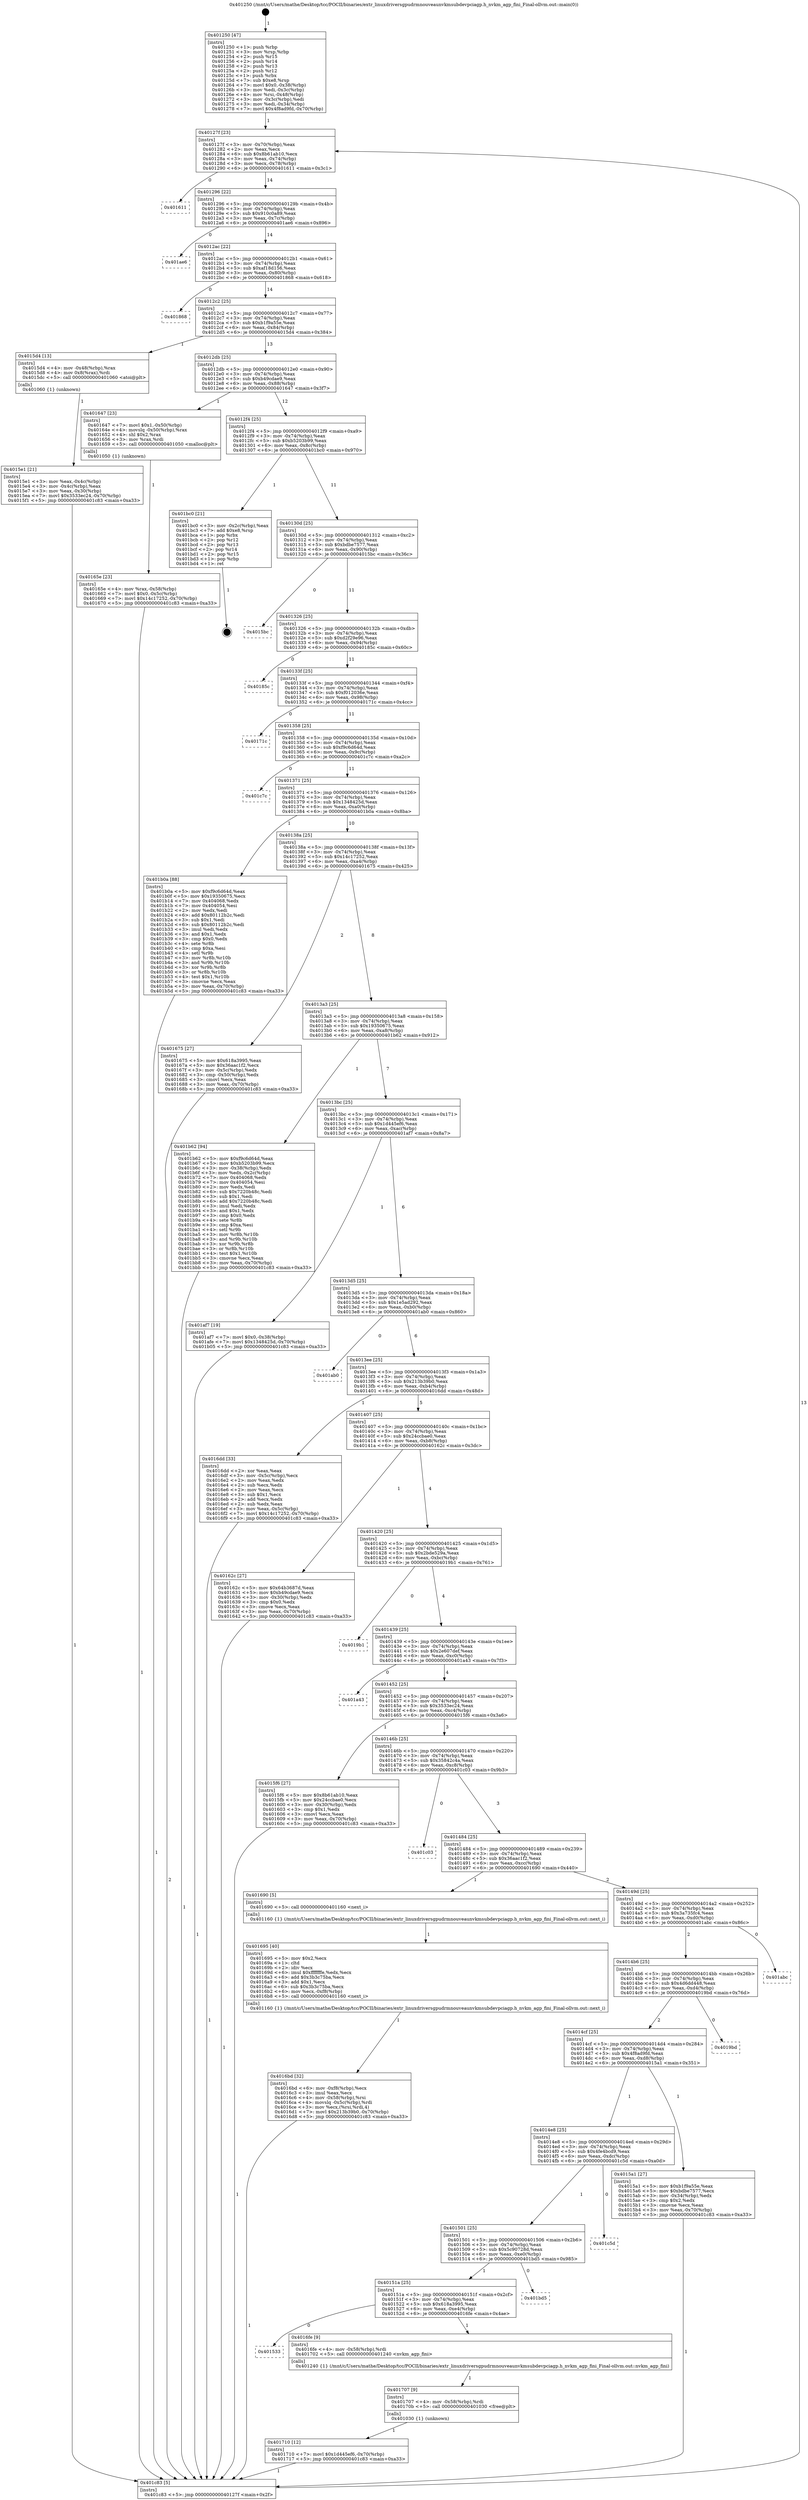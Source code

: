 digraph "0x401250" {
  label = "0x401250 (/mnt/c/Users/mathe/Desktop/tcc/POCII/binaries/extr_linuxdriversgpudrmnouveaunvkmsubdevpciagp.h_nvkm_agp_fini_Final-ollvm.out::main(0))"
  labelloc = "t"
  node[shape=record]

  Entry [label="",width=0.3,height=0.3,shape=circle,fillcolor=black,style=filled]
  "0x40127f" [label="{
     0x40127f [23]\l
     | [instrs]\l
     &nbsp;&nbsp;0x40127f \<+3\>: mov -0x70(%rbp),%eax\l
     &nbsp;&nbsp;0x401282 \<+2\>: mov %eax,%ecx\l
     &nbsp;&nbsp;0x401284 \<+6\>: sub $0x8b61ab10,%ecx\l
     &nbsp;&nbsp;0x40128a \<+3\>: mov %eax,-0x74(%rbp)\l
     &nbsp;&nbsp;0x40128d \<+3\>: mov %ecx,-0x78(%rbp)\l
     &nbsp;&nbsp;0x401290 \<+6\>: je 0000000000401611 \<main+0x3c1\>\l
  }"]
  "0x401611" [label="{
     0x401611\l
  }", style=dashed]
  "0x401296" [label="{
     0x401296 [22]\l
     | [instrs]\l
     &nbsp;&nbsp;0x401296 \<+5\>: jmp 000000000040129b \<main+0x4b\>\l
     &nbsp;&nbsp;0x40129b \<+3\>: mov -0x74(%rbp),%eax\l
     &nbsp;&nbsp;0x40129e \<+5\>: sub $0x910c0a89,%eax\l
     &nbsp;&nbsp;0x4012a3 \<+3\>: mov %eax,-0x7c(%rbp)\l
     &nbsp;&nbsp;0x4012a6 \<+6\>: je 0000000000401ae6 \<main+0x896\>\l
  }"]
  Exit [label="",width=0.3,height=0.3,shape=circle,fillcolor=black,style=filled,peripheries=2]
  "0x401ae6" [label="{
     0x401ae6\l
  }", style=dashed]
  "0x4012ac" [label="{
     0x4012ac [22]\l
     | [instrs]\l
     &nbsp;&nbsp;0x4012ac \<+5\>: jmp 00000000004012b1 \<main+0x61\>\l
     &nbsp;&nbsp;0x4012b1 \<+3\>: mov -0x74(%rbp),%eax\l
     &nbsp;&nbsp;0x4012b4 \<+5\>: sub $0xaf18d156,%eax\l
     &nbsp;&nbsp;0x4012b9 \<+3\>: mov %eax,-0x80(%rbp)\l
     &nbsp;&nbsp;0x4012bc \<+6\>: je 0000000000401868 \<main+0x618\>\l
  }"]
  "0x401710" [label="{
     0x401710 [12]\l
     | [instrs]\l
     &nbsp;&nbsp;0x401710 \<+7\>: movl $0x1d445ef6,-0x70(%rbp)\l
     &nbsp;&nbsp;0x401717 \<+5\>: jmp 0000000000401c83 \<main+0xa33\>\l
  }"]
  "0x401868" [label="{
     0x401868\l
  }", style=dashed]
  "0x4012c2" [label="{
     0x4012c2 [25]\l
     | [instrs]\l
     &nbsp;&nbsp;0x4012c2 \<+5\>: jmp 00000000004012c7 \<main+0x77\>\l
     &nbsp;&nbsp;0x4012c7 \<+3\>: mov -0x74(%rbp),%eax\l
     &nbsp;&nbsp;0x4012ca \<+5\>: sub $0xb1f9a55e,%eax\l
     &nbsp;&nbsp;0x4012cf \<+6\>: mov %eax,-0x84(%rbp)\l
     &nbsp;&nbsp;0x4012d5 \<+6\>: je 00000000004015d4 \<main+0x384\>\l
  }"]
  "0x401707" [label="{
     0x401707 [9]\l
     | [instrs]\l
     &nbsp;&nbsp;0x401707 \<+4\>: mov -0x58(%rbp),%rdi\l
     &nbsp;&nbsp;0x40170b \<+5\>: call 0000000000401030 \<free@plt\>\l
     | [calls]\l
     &nbsp;&nbsp;0x401030 \{1\} (unknown)\l
  }"]
  "0x4015d4" [label="{
     0x4015d4 [13]\l
     | [instrs]\l
     &nbsp;&nbsp;0x4015d4 \<+4\>: mov -0x48(%rbp),%rax\l
     &nbsp;&nbsp;0x4015d8 \<+4\>: mov 0x8(%rax),%rdi\l
     &nbsp;&nbsp;0x4015dc \<+5\>: call 0000000000401060 \<atoi@plt\>\l
     | [calls]\l
     &nbsp;&nbsp;0x401060 \{1\} (unknown)\l
  }"]
  "0x4012db" [label="{
     0x4012db [25]\l
     | [instrs]\l
     &nbsp;&nbsp;0x4012db \<+5\>: jmp 00000000004012e0 \<main+0x90\>\l
     &nbsp;&nbsp;0x4012e0 \<+3\>: mov -0x74(%rbp),%eax\l
     &nbsp;&nbsp;0x4012e3 \<+5\>: sub $0xb49cdae9,%eax\l
     &nbsp;&nbsp;0x4012e8 \<+6\>: mov %eax,-0x88(%rbp)\l
     &nbsp;&nbsp;0x4012ee \<+6\>: je 0000000000401647 \<main+0x3f7\>\l
  }"]
  "0x401533" [label="{
     0x401533\l
  }", style=dashed]
  "0x401647" [label="{
     0x401647 [23]\l
     | [instrs]\l
     &nbsp;&nbsp;0x401647 \<+7\>: movl $0x1,-0x50(%rbp)\l
     &nbsp;&nbsp;0x40164e \<+4\>: movslq -0x50(%rbp),%rax\l
     &nbsp;&nbsp;0x401652 \<+4\>: shl $0x2,%rax\l
     &nbsp;&nbsp;0x401656 \<+3\>: mov %rax,%rdi\l
     &nbsp;&nbsp;0x401659 \<+5\>: call 0000000000401050 \<malloc@plt\>\l
     | [calls]\l
     &nbsp;&nbsp;0x401050 \{1\} (unknown)\l
  }"]
  "0x4012f4" [label="{
     0x4012f4 [25]\l
     | [instrs]\l
     &nbsp;&nbsp;0x4012f4 \<+5\>: jmp 00000000004012f9 \<main+0xa9\>\l
     &nbsp;&nbsp;0x4012f9 \<+3\>: mov -0x74(%rbp),%eax\l
     &nbsp;&nbsp;0x4012fc \<+5\>: sub $0xb5203b99,%eax\l
     &nbsp;&nbsp;0x401301 \<+6\>: mov %eax,-0x8c(%rbp)\l
     &nbsp;&nbsp;0x401307 \<+6\>: je 0000000000401bc0 \<main+0x970\>\l
  }"]
  "0x4016fe" [label="{
     0x4016fe [9]\l
     | [instrs]\l
     &nbsp;&nbsp;0x4016fe \<+4\>: mov -0x58(%rbp),%rdi\l
     &nbsp;&nbsp;0x401702 \<+5\>: call 0000000000401240 \<nvkm_agp_fini\>\l
     | [calls]\l
     &nbsp;&nbsp;0x401240 \{1\} (/mnt/c/Users/mathe/Desktop/tcc/POCII/binaries/extr_linuxdriversgpudrmnouveaunvkmsubdevpciagp.h_nvkm_agp_fini_Final-ollvm.out::nvkm_agp_fini)\l
  }"]
  "0x401bc0" [label="{
     0x401bc0 [21]\l
     | [instrs]\l
     &nbsp;&nbsp;0x401bc0 \<+3\>: mov -0x2c(%rbp),%eax\l
     &nbsp;&nbsp;0x401bc3 \<+7\>: add $0xe8,%rsp\l
     &nbsp;&nbsp;0x401bca \<+1\>: pop %rbx\l
     &nbsp;&nbsp;0x401bcb \<+2\>: pop %r12\l
     &nbsp;&nbsp;0x401bcd \<+2\>: pop %r13\l
     &nbsp;&nbsp;0x401bcf \<+2\>: pop %r14\l
     &nbsp;&nbsp;0x401bd1 \<+2\>: pop %r15\l
     &nbsp;&nbsp;0x401bd3 \<+1\>: pop %rbp\l
     &nbsp;&nbsp;0x401bd4 \<+1\>: ret\l
  }"]
  "0x40130d" [label="{
     0x40130d [25]\l
     | [instrs]\l
     &nbsp;&nbsp;0x40130d \<+5\>: jmp 0000000000401312 \<main+0xc2\>\l
     &nbsp;&nbsp;0x401312 \<+3\>: mov -0x74(%rbp),%eax\l
     &nbsp;&nbsp;0x401315 \<+5\>: sub $0xbdbe7577,%eax\l
     &nbsp;&nbsp;0x40131a \<+6\>: mov %eax,-0x90(%rbp)\l
     &nbsp;&nbsp;0x401320 \<+6\>: je 00000000004015bc \<main+0x36c\>\l
  }"]
  "0x40151a" [label="{
     0x40151a [25]\l
     | [instrs]\l
     &nbsp;&nbsp;0x40151a \<+5\>: jmp 000000000040151f \<main+0x2cf\>\l
     &nbsp;&nbsp;0x40151f \<+3\>: mov -0x74(%rbp),%eax\l
     &nbsp;&nbsp;0x401522 \<+5\>: sub $0x618a3995,%eax\l
     &nbsp;&nbsp;0x401527 \<+6\>: mov %eax,-0xe4(%rbp)\l
     &nbsp;&nbsp;0x40152d \<+6\>: je 00000000004016fe \<main+0x4ae\>\l
  }"]
  "0x4015bc" [label="{
     0x4015bc\l
  }", style=dashed]
  "0x401326" [label="{
     0x401326 [25]\l
     | [instrs]\l
     &nbsp;&nbsp;0x401326 \<+5\>: jmp 000000000040132b \<main+0xdb\>\l
     &nbsp;&nbsp;0x40132b \<+3\>: mov -0x74(%rbp),%eax\l
     &nbsp;&nbsp;0x40132e \<+5\>: sub $0xd2f29e96,%eax\l
     &nbsp;&nbsp;0x401333 \<+6\>: mov %eax,-0x94(%rbp)\l
     &nbsp;&nbsp;0x401339 \<+6\>: je 000000000040185c \<main+0x60c\>\l
  }"]
  "0x401bd5" [label="{
     0x401bd5\l
  }", style=dashed]
  "0x40185c" [label="{
     0x40185c\l
  }", style=dashed]
  "0x40133f" [label="{
     0x40133f [25]\l
     | [instrs]\l
     &nbsp;&nbsp;0x40133f \<+5\>: jmp 0000000000401344 \<main+0xf4\>\l
     &nbsp;&nbsp;0x401344 \<+3\>: mov -0x74(%rbp),%eax\l
     &nbsp;&nbsp;0x401347 \<+5\>: sub $0xf012036e,%eax\l
     &nbsp;&nbsp;0x40134c \<+6\>: mov %eax,-0x98(%rbp)\l
     &nbsp;&nbsp;0x401352 \<+6\>: je 000000000040171c \<main+0x4cc\>\l
  }"]
  "0x401501" [label="{
     0x401501 [25]\l
     | [instrs]\l
     &nbsp;&nbsp;0x401501 \<+5\>: jmp 0000000000401506 \<main+0x2b6\>\l
     &nbsp;&nbsp;0x401506 \<+3\>: mov -0x74(%rbp),%eax\l
     &nbsp;&nbsp;0x401509 \<+5\>: sub $0x5c90728d,%eax\l
     &nbsp;&nbsp;0x40150e \<+6\>: mov %eax,-0xe0(%rbp)\l
     &nbsp;&nbsp;0x401514 \<+6\>: je 0000000000401bd5 \<main+0x985\>\l
  }"]
  "0x40171c" [label="{
     0x40171c\l
  }", style=dashed]
  "0x401358" [label="{
     0x401358 [25]\l
     | [instrs]\l
     &nbsp;&nbsp;0x401358 \<+5\>: jmp 000000000040135d \<main+0x10d\>\l
     &nbsp;&nbsp;0x40135d \<+3\>: mov -0x74(%rbp),%eax\l
     &nbsp;&nbsp;0x401360 \<+5\>: sub $0xf9c6d64d,%eax\l
     &nbsp;&nbsp;0x401365 \<+6\>: mov %eax,-0x9c(%rbp)\l
     &nbsp;&nbsp;0x40136b \<+6\>: je 0000000000401c7c \<main+0xa2c\>\l
  }"]
  "0x401c5d" [label="{
     0x401c5d\l
  }", style=dashed]
  "0x401c7c" [label="{
     0x401c7c\l
  }", style=dashed]
  "0x401371" [label="{
     0x401371 [25]\l
     | [instrs]\l
     &nbsp;&nbsp;0x401371 \<+5\>: jmp 0000000000401376 \<main+0x126\>\l
     &nbsp;&nbsp;0x401376 \<+3\>: mov -0x74(%rbp),%eax\l
     &nbsp;&nbsp;0x401379 \<+5\>: sub $0x1348425d,%eax\l
     &nbsp;&nbsp;0x40137e \<+6\>: mov %eax,-0xa0(%rbp)\l
     &nbsp;&nbsp;0x401384 \<+6\>: je 0000000000401b0a \<main+0x8ba\>\l
  }"]
  "0x4016bd" [label="{
     0x4016bd [32]\l
     | [instrs]\l
     &nbsp;&nbsp;0x4016bd \<+6\>: mov -0xf8(%rbp),%ecx\l
     &nbsp;&nbsp;0x4016c3 \<+3\>: imul %eax,%ecx\l
     &nbsp;&nbsp;0x4016c6 \<+4\>: mov -0x58(%rbp),%rsi\l
     &nbsp;&nbsp;0x4016ca \<+4\>: movslq -0x5c(%rbp),%rdi\l
     &nbsp;&nbsp;0x4016ce \<+3\>: mov %ecx,(%rsi,%rdi,4)\l
     &nbsp;&nbsp;0x4016d1 \<+7\>: movl $0x213b39b0,-0x70(%rbp)\l
     &nbsp;&nbsp;0x4016d8 \<+5\>: jmp 0000000000401c83 \<main+0xa33\>\l
  }"]
  "0x401b0a" [label="{
     0x401b0a [88]\l
     | [instrs]\l
     &nbsp;&nbsp;0x401b0a \<+5\>: mov $0xf9c6d64d,%eax\l
     &nbsp;&nbsp;0x401b0f \<+5\>: mov $0x19350675,%ecx\l
     &nbsp;&nbsp;0x401b14 \<+7\>: mov 0x404068,%edx\l
     &nbsp;&nbsp;0x401b1b \<+7\>: mov 0x404054,%esi\l
     &nbsp;&nbsp;0x401b22 \<+2\>: mov %edx,%edi\l
     &nbsp;&nbsp;0x401b24 \<+6\>: add $0x80112b2c,%edi\l
     &nbsp;&nbsp;0x401b2a \<+3\>: sub $0x1,%edi\l
     &nbsp;&nbsp;0x401b2d \<+6\>: sub $0x80112b2c,%edi\l
     &nbsp;&nbsp;0x401b33 \<+3\>: imul %edi,%edx\l
     &nbsp;&nbsp;0x401b36 \<+3\>: and $0x1,%edx\l
     &nbsp;&nbsp;0x401b39 \<+3\>: cmp $0x0,%edx\l
     &nbsp;&nbsp;0x401b3c \<+4\>: sete %r8b\l
     &nbsp;&nbsp;0x401b40 \<+3\>: cmp $0xa,%esi\l
     &nbsp;&nbsp;0x401b43 \<+4\>: setl %r9b\l
     &nbsp;&nbsp;0x401b47 \<+3\>: mov %r8b,%r10b\l
     &nbsp;&nbsp;0x401b4a \<+3\>: and %r9b,%r10b\l
     &nbsp;&nbsp;0x401b4d \<+3\>: xor %r9b,%r8b\l
     &nbsp;&nbsp;0x401b50 \<+3\>: or %r8b,%r10b\l
     &nbsp;&nbsp;0x401b53 \<+4\>: test $0x1,%r10b\l
     &nbsp;&nbsp;0x401b57 \<+3\>: cmovne %ecx,%eax\l
     &nbsp;&nbsp;0x401b5a \<+3\>: mov %eax,-0x70(%rbp)\l
     &nbsp;&nbsp;0x401b5d \<+5\>: jmp 0000000000401c83 \<main+0xa33\>\l
  }"]
  "0x40138a" [label="{
     0x40138a [25]\l
     | [instrs]\l
     &nbsp;&nbsp;0x40138a \<+5\>: jmp 000000000040138f \<main+0x13f\>\l
     &nbsp;&nbsp;0x40138f \<+3\>: mov -0x74(%rbp),%eax\l
     &nbsp;&nbsp;0x401392 \<+5\>: sub $0x14c17252,%eax\l
     &nbsp;&nbsp;0x401397 \<+6\>: mov %eax,-0xa4(%rbp)\l
     &nbsp;&nbsp;0x40139d \<+6\>: je 0000000000401675 \<main+0x425\>\l
  }"]
  "0x401695" [label="{
     0x401695 [40]\l
     | [instrs]\l
     &nbsp;&nbsp;0x401695 \<+5\>: mov $0x2,%ecx\l
     &nbsp;&nbsp;0x40169a \<+1\>: cltd\l
     &nbsp;&nbsp;0x40169b \<+2\>: idiv %ecx\l
     &nbsp;&nbsp;0x40169d \<+6\>: imul $0xfffffffe,%edx,%ecx\l
     &nbsp;&nbsp;0x4016a3 \<+6\>: add $0x3b3c75ba,%ecx\l
     &nbsp;&nbsp;0x4016a9 \<+3\>: add $0x1,%ecx\l
     &nbsp;&nbsp;0x4016ac \<+6\>: sub $0x3b3c75ba,%ecx\l
     &nbsp;&nbsp;0x4016b2 \<+6\>: mov %ecx,-0xf8(%rbp)\l
     &nbsp;&nbsp;0x4016b8 \<+5\>: call 0000000000401160 \<next_i\>\l
     | [calls]\l
     &nbsp;&nbsp;0x401160 \{1\} (/mnt/c/Users/mathe/Desktop/tcc/POCII/binaries/extr_linuxdriversgpudrmnouveaunvkmsubdevpciagp.h_nvkm_agp_fini_Final-ollvm.out::next_i)\l
  }"]
  "0x401675" [label="{
     0x401675 [27]\l
     | [instrs]\l
     &nbsp;&nbsp;0x401675 \<+5\>: mov $0x618a3995,%eax\l
     &nbsp;&nbsp;0x40167a \<+5\>: mov $0x36aac1f2,%ecx\l
     &nbsp;&nbsp;0x40167f \<+3\>: mov -0x5c(%rbp),%edx\l
     &nbsp;&nbsp;0x401682 \<+3\>: cmp -0x50(%rbp),%edx\l
     &nbsp;&nbsp;0x401685 \<+3\>: cmovl %ecx,%eax\l
     &nbsp;&nbsp;0x401688 \<+3\>: mov %eax,-0x70(%rbp)\l
     &nbsp;&nbsp;0x40168b \<+5\>: jmp 0000000000401c83 \<main+0xa33\>\l
  }"]
  "0x4013a3" [label="{
     0x4013a3 [25]\l
     | [instrs]\l
     &nbsp;&nbsp;0x4013a3 \<+5\>: jmp 00000000004013a8 \<main+0x158\>\l
     &nbsp;&nbsp;0x4013a8 \<+3\>: mov -0x74(%rbp),%eax\l
     &nbsp;&nbsp;0x4013ab \<+5\>: sub $0x19350675,%eax\l
     &nbsp;&nbsp;0x4013b0 \<+6\>: mov %eax,-0xa8(%rbp)\l
     &nbsp;&nbsp;0x4013b6 \<+6\>: je 0000000000401b62 \<main+0x912\>\l
  }"]
  "0x40165e" [label="{
     0x40165e [23]\l
     | [instrs]\l
     &nbsp;&nbsp;0x40165e \<+4\>: mov %rax,-0x58(%rbp)\l
     &nbsp;&nbsp;0x401662 \<+7\>: movl $0x0,-0x5c(%rbp)\l
     &nbsp;&nbsp;0x401669 \<+7\>: movl $0x14c17252,-0x70(%rbp)\l
     &nbsp;&nbsp;0x401670 \<+5\>: jmp 0000000000401c83 \<main+0xa33\>\l
  }"]
  "0x401b62" [label="{
     0x401b62 [94]\l
     | [instrs]\l
     &nbsp;&nbsp;0x401b62 \<+5\>: mov $0xf9c6d64d,%eax\l
     &nbsp;&nbsp;0x401b67 \<+5\>: mov $0xb5203b99,%ecx\l
     &nbsp;&nbsp;0x401b6c \<+3\>: mov -0x38(%rbp),%edx\l
     &nbsp;&nbsp;0x401b6f \<+3\>: mov %edx,-0x2c(%rbp)\l
     &nbsp;&nbsp;0x401b72 \<+7\>: mov 0x404068,%edx\l
     &nbsp;&nbsp;0x401b79 \<+7\>: mov 0x404054,%esi\l
     &nbsp;&nbsp;0x401b80 \<+2\>: mov %edx,%edi\l
     &nbsp;&nbsp;0x401b82 \<+6\>: sub $0x7220b48c,%edi\l
     &nbsp;&nbsp;0x401b88 \<+3\>: sub $0x1,%edi\l
     &nbsp;&nbsp;0x401b8b \<+6\>: add $0x7220b48c,%edi\l
     &nbsp;&nbsp;0x401b91 \<+3\>: imul %edi,%edx\l
     &nbsp;&nbsp;0x401b94 \<+3\>: and $0x1,%edx\l
     &nbsp;&nbsp;0x401b97 \<+3\>: cmp $0x0,%edx\l
     &nbsp;&nbsp;0x401b9a \<+4\>: sete %r8b\l
     &nbsp;&nbsp;0x401b9e \<+3\>: cmp $0xa,%esi\l
     &nbsp;&nbsp;0x401ba1 \<+4\>: setl %r9b\l
     &nbsp;&nbsp;0x401ba5 \<+3\>: mov %r8b,%r10b\l
     &nbsp;&nbsp;0x401ba8 \<+3\>: and %r9b,%r10b\l
     &nbsp;&nbsp;0x401bab \<+3\>: xor %r9b,%r8b\l
     &nbsp;&nbsp;0x401bae \<+3\>: or %r8b,%r10b\l
     &nbsp;&nbsp;0x401bb1 \<+4\>: test $0x1,%r10b\l
     &nbsp;&nbsp;0x401bb5 \<+3\>: cmovne %ecx,%eax\l
     &nbsp;&nbsp;0x401bb8 \<+3\>: mov %eax,-0x70(%rbp)\l
     &nbsp;&nbsp;0x401bbb \<+5\>: jmp 0000000000401c83 \<main+0xa33\>\l
  }"]
  "0x4013bc" [label="{
     0x4013bc [25]\l
     | [instrs]\l
     &nbsp;&nbsp;0x4013bc \<+5\>: jmp 00000000004013c1 \<main+0x171\>\l
     &nbsp;&nbsp;0x4013c1 \<+3\>: mov -0x74(%rbp),%eax\l
     &nbsp;&nbsp;0x4013c4 \<+5\>: sub $0x1d445ef6,%eax\l
     &nbsp;&nbsp;0x4013c9 \<+6\>: mov %eax,-0xac(%rbp)\l
     &nbsp;&nbsp;0x4013cf \<+6\>: je 0000000000401af7 \<main+0x8a7\>\l
  }"]
  "0x4015e1" [label="{
     0x4015e1 [21]\l
     | [instrs]\l
     &nbsp;&nbsp;0x4015e1 \<+3\>: mov %eax,-0x4c(%rbp)\l
     &nbsp;&nbsp;0x4015e4 \<+3\>: mov -0x4c(%rbp),%eax\l
     &nbsp;&nbsp;0x4015e7 \<+3\>: mov %eax,-0x30(%rbp)\l
     &nbsp;&nbsp;0x4015ea \<+7\>: movl $0x3533ec24,-0x70(%rbp)\l
     &nbsp;&nbsp;0x4015f1 \<+5\>: jmp 0000000000401c83 \<main+0xa33\>\l
  }"]
  "0x401af7" [label="{
     0x401af7 [19]\l
     | [instrs]\l
     &nbsp;&nbsp;0x401af7 \<+7\>: movl $0x0,-0x38(%rbp)\l
     &nbsp;&nbsp;0x401afe \<+7\>: movl $0x1348425d,-0x70(%rbp)\l
     &nbsp;&nbsp;0x401b05 \<+5\>: jmp 0000000000401c83 \<main+0xa33\>\l
  }"]
  "0x4013d5" [label="{
     0x4013d5 [25]\l
     | [instrs]\l
     &nbsp;&nbsp;0x4013d5 \<+5\>: jmp 00000000004013da \<main+0x18a\>\l
     &nbsp;&nbsp;0x4013da \<+3\>: mov -0x74(%rbp),%eax\l
     &nbsp;&nbsp;0x4013dd \<+5\>: sub $0x1e5ad292,%eax\l
     &nbsp;&nbsp;0x4013e2 \<+6\>: mov %eax,-0xb0(%rbp)\l
     &nbsp;&nbsp;0x4013e8 \<+6\>: je 0000000000401ab0 \<main+0x860\>\l
  }"]
  "0x401250" [label="{
     0x401250 [47]\l
     | [instrs]\l
     &nbsp;&nbsp;0x401250 \<+1\>: push %rbp\l
     &nbsp;&nbsp;0x401251 \<+3\>: mov %rsp,%rbp\l
     &nbsp;&nbsp;0x401254 \<+2\>: push %r15\l
     &nbsp;&nbsp;0x401256 \<+2\>: push %r14\l
     &nbsp;&nbsp;0x401258 \<+2\>: push %r13\l
     &nbsp;&nbsp;0x40125a \<+2\>: push %r12\l
     &nbsp;&nbsp;0x40125c \<+1\>: push %rbx\l
     &nbsp;&nbsp;0x40125d \<+7\>: sub $0xe8,%rsp\l
     &nbsp;&nbsp;0x401264 \<+7\>: movl $0x0,-0x38(%rbp)\l
     &nbsp;&nbsp;0x40126b \<+3\>: mov %edi,-0x3c(%rbp)\l
     &nbsp;&nbsp;0x40126e \<+4\>: mov %rsi,-0x48(%rbp)\l
     &nbsp;&nbsp;0x401272 \<+3\>: mov -0x3c(%rbp),%edi\l
     &nbsp;&nbsp;0x401275 \<+3\>: mov %edi,-0x34(%rbp)\l
     &nbsp;&nbsp;0x401278 \<+7\>: movl $0x4f8ad9fd,-0x70(%rbp)\l
  }"]
  "0x401ab0" [label="{
     0x401ab0\l
  }", style=dashed]
  "0x4013ee" [label="{
     0x4013ee [25]\l
     | [instrs]\l
     &nbsp;&nbsp;0x4013ee \<+5\>: jmp 00000000004013f3 \<main+0x1a3\>\l
     &nbsp;&nbsp;0x4013f3 \<+3\>: mov -0x74(%rbp),%eax\l
     &nbsp;&nbsp;0x4013f6 \<+5\>: sub $0x213b39b0,%eax\l
     &nbsp;&nbsp;0x4013fb \<+6\>: mov %eax,-0xb4(%rbp)\l
     &nbsp;&nbsp;0x401401 \<+6\>: je 00000000004016dd \<main+0x48d\>\l
  }"]
  "0x401c83" [label="{
     0x401c83 [5]\l
     | [instrs]\l
     &nbsp;&nbsp;0x401c83 \<+5\>: jmp 000000000040127f \<main+0x2f\>\l
  }"]
  "0x4016dd" [label="{
     0x4016dd [33]\l
     | [instrs]\l
     &nbsp;&nbsp;0x4016dd \<+2\>: xor %eax,%eax\l
     &nbsp;&nbsp;0x4016df \<+3\>: mov -0x5c(%rbp),%ecx\l
     &nbsp;&nbsp;0x4016e2 \<+2\>: mov %eax,%edx\l
     &nbsp;&nbsp;0x4016e4 \<+2\>: sub %ecx,%edx\l
     &nbsp;&nbsp;0x4016e6 \<+2\>: mov %eax,%ecx\l
     &nbsp;&nbsp;0x4016e8 \<+3\>: sub $0x1,%ecx\l
     &nbsp;&nbsp;0x4016eb \<+2\>: add %ecx,%edx\l
     &nbsp;&nbsp;0x4016ed \<+2\>: sub %edx,%eax\l
     &nbsp;&nbsp;0x4016ef \<+3\>: mov %eax,-0x5c(%rbp)\l
     &nbsp;&nbsp;0x4016f2 \<+7\>: movl $0x14c17252,-0x70(%rbp)\l
     &nbsp;&nbsp;0x4016f9 \<+5\>: jmp 0000000000401c83 \<main+0xa33\>\l
  }"]
  "0x401407" [label="{
     0x401407 [25]\l
     | [instrs]\l
     &nbsp;&nbsp;0x401407 \<+5\>: jmp 000000000040140c \<main+0x1bc\>\l
     &nbsp;&nbsp;0x40140c \<+3\>: mov -0x74(%rbp),%eax\l
     &nbsp;&nbsp;0x40140f \<+5\>: sub $0x24ccbae0,%eax\l
     &nbsp;&nbsp;0x401414 \<+6\>: mov %eax,-0xb8(%rbp)\l
     &nbsp;&nbsp;0x40141a \<+6\>: je 000000000040162c \<main+0x3dc\>\l
  }"]
  "0x4014e8" [label="{
     0x4014e8 [25]\l
     | [instrs]\l
     &nbsp;&nbsp;0x4014e8 \<+5\>: jmp 00000000004014ed \<main+0x29d\>\l
     &nbsp;&nbsp;0x4014ed \<+3\>: mov -0x74(%rbp),%eax\l
     &nbsp;&nbsp;0x4014f0 \<+5\>: sub $0x4fe4bcd9,%eax\l
     &nbsp;&nbsp;0x4014f5 \<+6\>: mov %eax,-0xdc(%rbp)\l
     &nbsp;&nbsp;0x4014fb \<+6\>: je 0000000000401c5d \<main+0xa0d\>\l
  }"]
  "0x40162c" [label="{
     0x40162c [27]\l
     | [instrs]\l
     &nbsp;&nbsp;0x40162c \<+5\>: mov $0x64b3687d,%eax\l
     &nbsp;&nbsp;0x401631 \<+5\>: mov $0xb49cdae9,%ecx\l
     &nbsp;&nbsp;0x401636 \<+3\>: mov -0x30(%rbp),%edx\l
     &nbsp;&nbsp;0x401639 \<+3\>: cmp $0x0,%edx\l
     &nbsp;&nbsp;0x40163c \<+3\>: cmove %ecx,%eax\l
     &nbsp;&nbsp;0x40163f \<+3\>: mov %eax,-0x70(%rbp)\l
     &nbsp;&nbsp;0x401642 \<+5\>: jmp 0000000000401c83 \<main+0xa33\>\l
  }"]
  "0x401420" [label="{
     0x401420 [25]\l
     | [instrs]\l
     &nbsp;&nbsp;0x401420 \<+5\>: jmp 0000000000401425 \<main+0x1d5\>\l
     &nbsp;&nbsp;0x401425 \<+3\>: mov -0x74(%rbp),%eax\l
     &nbsp;&nbsp;0x401428 \<+5\>: sub $0x2bde529a,%eax\l
     &nbsp;&nbsp;0x40142d \<+6\>: mov %eax,-0xbc(%rbp)\l
     &nbsp;&nbsp;0x401433 \<+6\>: je 00000000004019b1 \<main+0x761\>\l
  }"]
  "0x4015a1" [label="{
     0x4015a1 [27]\l
     | [instrs]\l
     &nbsp;&nbsp;0x4015a1 \<+5\>: mov $0xb1f9a55e,%eax\l
     &nbsp;&nbsp;0x4015a6 \<+5\>: mov $0xbdbe7577,%ecx\l
     &nbsp;&nbsp;0x4015ab \<+3\>: mov -0x34(%rbp),%edx\l
     &nbsp;&nbsp;0x4015ae \<+3\>: cmp $0x2,%edx\l
     &nbsp;&nbsp;0x4015b1 \<+3\>: cmovne %ecx,%eax\l
     &nbsp;&nbsp;0x4015b4 \<+3\>: mov %eax,-0x70(%rbp)\l
     &nbsp;&nbsp;0x4015b7 \<+5\>: jmp 0000000000401c83 \<main+0xa33\>\l
  }"]
  "0x4019b1" [label="{
     0x4019b1\l
  }", style=dashed]
  "0x401439" [label="{
     0x401439 [25]\l
     | [instrs]\l
     &nbsp;&nbsp;0x401439 \<+5\>: jmp 000000000040143e \<main+0x1ee\>\l
     &nbsp;&nbsp;0x40143e \<+3\>: mov -0x74(%rbp),%eax\l
     &nbsp;&nbsp;0x401441 \<+5\>: sub $0x2e607def,%eax\l
     &nbsp;&nbsp;0x401446 \<+6\>: mov %eax,-0xc0(%rbp)\l
     &nbsp;&nbsp;0x40144c \<+6\>: je 0000000000401a43 \<main+0x7f3\>\l
  }"]
  "0x4014cf" [label="{
     0x4014cf [25]\l
     | [instrs]\l
     &nbsp;&nbsp;0x4014cf \<+5\>: jmp 00000000004014d4 \<main+0x284\>\l
     &nbsp;&nbsp;0x4014d4 \<+3\>: mov -0x74(%rbp),%eax\l
     &nbsp;&nbsp;0x4014d7 \<+5\>: sub $0x4f8ad9fd,%eax\l
     &nbsp;&nbsp;0x4014dc \<+6\>: mov %eax,-0xd8(%rbp)\l
     &nbsp;&nbsp;0x4014e2 \<+6\>: je 00000000004015a1 \<main+0x351\>\l
  }"]
  "0x401a43" [label="{
     0x401a43\l
  }", style=dashed]
  "0x401452" [label="{
     0x401452 [25]\l
     | [instrs]\l
     &nbsp;&nbsp;0x401452 \<+5\>: jmp 0000000000401457 \<main+0x207\>\l
     &nbsp;&nbsp;0x401457 \<+3\>: mov -0x74(%rbp),%eax\l
     &nbsp;&nbsp;0x40145a \<+5\>: sub $0x3533ec24,%eax\l
     &nbsp;&nbsp;0x40145f \<+6\>: mov %eax,-0xc4(%rbp)\l
     &nbsp;&nbsp;0x401465 \<+6\>: je 00000000004015f6 \<main+0x3a6\>\l
  }"]
  "0x4019bd" [label="{
     0x4019bd\l
  }", style=dashed]
  "0x4015f6" [label="{
     0x4015f6 [27]\l
     | [instrs]\l
     &nbsp;&nbsp;0x4015f6 \<+5\>: mov $0x8b61ab10,%eax\l
     &nbsp;&nbsp;0x4015fb \<+5\>: mov $0x24ccbae0,%ecx\l
     &nbsp;&nbsp;0x401600 \<+3\>: mov -0x30(%rbp),%edx\l
     &nbsp;&nbsp;0x401603 \<+3\>: cmp $0x1,%edx\l
     &nbsp;&nbsp;0x401606 \<+3\>: cmovl %ecx,%eax\l
     &nbsp;&nbsp;0x401609 \<+3\>: mov %eax,-0x70(%rbp)\l
     &nbsp;&nbsp;0x40160c \<+5\>: jmp 0000000000401c83 \<main+0xa33\>\l
  }"]
  "0x40146b" [label="{
     0x40146b [25]\l
     | [instrs]\l
     &nbsp;&nbsp;0x40146b \<+5\>: jmp 0000000000401470 \<main+0x220\>\l
     &nbsp;&nbsp;0x401470 \<+3\>: mov -0x74(%rbp),%eax\l
     &nbsp;&nbsp;0x401473 \<+5\>: sub $0x35842c4a,%eax\l
     &nbsp;&nbsp;0x401478 \<+6\>: mov %eax,-0xc8(%rbp)\l
     &nbsp;&nbsp;0x40147e \<+6\>: je 0000000000401c03 \<main+0x9b3\>\l
  }"]
  "0x4014b6" [label="{
     0x4014b6 [25]\l
     | [instrs]\l
     &nbsp;&nbsp;0x4014b6 \<+5\>: jmp 00000000004014bb \<main+0x26b\>\l
     &nbsp;&nbsp;0x4014bb \<+3\>: mov -0x74(%rbp),%eax\l
     &nbsp;&nbsp;0x4014be \<+5\>: sub $0x4d6dd448,%eax\l
     &nbsp;&nbsp;0x4014c3 \<+6\>: mov %eax,-0xd4(%rbp)\l
     &nbsp;&nbsp;0x4014c9 \<+6\>: je 00000000004019bd \<main+0x76d\>\l
  }"]
  "0x401c03" [label="{
     0x401c03\l
  }", style=dashed]
  "0x401484" [label="{
     0x401484 [25]\l
     | [instrs]\l
     &nbsp;&nbsp;0x401484 \<+5\>: jmp 0000000000401489 \<main+0x239\>\l
     &nbsp;&nbsp;0x401489 \<+3\>: mov -0x74(%rbp),%eax\l
     &nbsp;&nbsp;0x40148c \<+5\>: sub $0x36aac1f2,%eax\l
     &nbsp;&nbsp;0x401491 \<+6\>: mov %eax,-0xcc(%rbp)\l
     &nbsp;&nbsp;0x401497 \<+6\>: je 0000000000401690 \<main+0x440\>\l
  }"]
  "0x401abc" [label="{
     0x401abc\l
  }", style=dashed]
  "0x401690" [label="{
     0x401690 [5]\l
     | [instrs]\l
     &nbsp;&nbsp;0x401690 \<+5\>: call 0000000000401160 \<next_i\>\l
     | [calls]\l
     &nbsp;&nbsp;0x401160 \{1\} (/mnt/c/Users/mathe/Desktop/tcc/POCII/binaries/extr_linuxdriversgpudrmnouveaunvkmsubdevpciagp.h_nvkm_agp_fini_Final-ollvm.out::next_i)\l
  }"]
  "0x40149d" [label="{
     0x40149d [25]\l
     | [instrs]\l
     &nbsp;&nbsp;0x40149d \<+5\>: jmp 00000000004014a2 \<main+0x252\>\l
     &nbsp;&nbsp;0x4014a2 \<+3\>: mov -0x74(%rbp),%eax\l
     &nbsp;&nbsp;0x4014a5 \<+5\>: sub $0x3a735fc4,%eax\l
     &nbsp;&nbsp;0x4014aa \<+6\>: mov %eax,-0xd0(%rbp)\l
     &nbsp;&nbsp;0x4014b0 \<+6\>: je 0000000000401abc \<main+0x86c\>\l
  }"]
  Entry -> "0x401250" [label=" 1"]
  "0x40127f" -> "0x401611" [label=" 0"]
  "0x40127f" -> "0x401296" [label=" 14"]
  "0x401bc0" -> Exit [label=" 1"]
  "0x401296" -> "0x401ae6" [label=" 0"]
  "0x401296" -> "0x4012ac" [label=" 14"]
  "0x401b62" -> "0x401c83" [label=" 1"]
  "0x4012ac" -> "0x401868" [label=" 0"]
  "0x4012ac" -> "0x4012c2" [label=" 14"]
  "0x401b0a" -> "0x401c83" [label=" 1"]
  "0x4012c2" -> "0x4015d4" [label=" 1"]
  "0x4012c2" -> "0x4012db" [label=" 13"]
  "0x401af7" -> "0x401c83" [label=" 1"]
  "0x4012db" -> "0x401647" [label=" 1"]
  "0x4012db" -> "0x4012f4" [label=" 12"]
  "0x401710" -> "0x401c83" [label=" 1"]
  "0x4012f4" -> "0x401bc0" [label=" 1"]
  "0x4012f4" -> "0x40130d" [label=" 11"]
  "0x401707" -> "0x401710" [label=" 1"]
  "0x40130d" -> "0x4015bc" [label=" 0"]
  "0x40130d" -> "0x401326" [label=" 11"]
  "0x40151a" -> "0x401533" [label=" 0"]
  "0x401326" -> "0x40185c" [label=" 0"]
  "0x401326" -> "0x40133f" [label=" 11"]
  "0x40151a" -> "0x4016fe" [label=" 1"]
  "0x40133f" -> "0x40171c" [label=" 0"]
  "0x40133f" -> "0x401358" [label=" 11"]
  "0x401501" -> "0x40151a" [label=" 1"]
  "0x401358" -> "0x401c7c" [label=" 0"]
  "0x401358" -> "0x401371" [label=" 11"]
  "0x401501" -> "0x401bd5" [label=" 0"]
  "0x401371" -> "0x401b0a" [label=" 1"]
  "0x401371" -> "0x40138a" [label=" 10"]
  "0x4014e8" -> "0x401501" [label=" 1"]
  "0x40138a" -> "0x401675" [label=" 2"]
  "0x40138a" -> "0x4013a3" [label=" 8"]
  "0x4014e8" -> "0x401c5d" [label=" 0"]
  "0x4013a3" -> "0x401b62" [label=" 1"]
  "0x4013a3" -> "0x4013bc" [label=" 7"]
  "0x4016fe" -> "0x401707" [label=" 1"]
  "0x4013bc" -> "0x401af7" [label=" 1"]
  "0x4013bc" -> "0x4013d5" [label=" 6"]
  "0x4016dd" -> "0x401c83" [label=" 1"]
  "0x4013d5" -> "0x401ab0" [label=" 0"]
  "0x4013d5" -> "0x4013ee" [label=" 6"]
  "0x4016bd" -> "0x401c83" [label=" 1"]
  "0x4013ee" -> "0x4016dd" [label=" 1"]
  "0x4013ee" -> "0x401407" [label=" 5"]
  "0x401695" -> "0x4016bd" [label=" 1"]
  "0x401407" -> "0x40162c" [label=" 1"]
  "0x401407" -> "0x401420" [label=" 4"]
  "0x401690" -> "0x401695" [label=" 1"]
  "0x401420" -> "0x4019b1" [label=" 0"]
  "0x401420" -> "0x401439" [label=" 4"]
  "0x401675" -> "0x401c83" [label=" 2"]
  "0x401439" -> "0x401a43" [label=" 0"]
  "0x401439" -> "0x401452" [label=" 4"]
  "0x401647" -> "0x40165e" [label=" 1"]
  "0x401452" -> "0x4015f6" [label=" 1"]
  "0x401452" -> "0x40146b" [label=" 3"]
  "0x40162c" -> "0x401c83" [label=" 1"]
  "0x40146b" -> "0x401c03" [label=" 0"]
  "0x40146b" -> "0x401484" [label=" 3"]
  "0x4015e1" -> "0x401c83" [label=" 1"]
  "0x401484" -> "0x401690" [label=" 1"]
  "0x401484" -> "0x40149d" [label=" 2"]
  "0x4015d4" -> "0x4015e1" [label=" 1"]
  "0x40149d" -> "0x401abc" [label=" 0"]
  "0x40149d" -> "0x4014b6" [label=" 2"]
  "0x4015f6" -> "0x401c83" [label=" 1"]
  "0x4014b6" -> "0x4019bd" [label=" 0"]
  "0x4014b6" -> "0x4014cf" [label=" 2"]
  "0x40165e" -> "0x401c83" [label=" 1"]
  "0x4014cf" -> "0x4015a1" [label=" 1"]
  "0x4014cf" -> "0x4014e8" [label=" 1"]
  "0x4015a1" -> "0x401c83" [label=" 1"]
  "0x401250" -> "0x40127f" [label=" 1"]
  "0x401c83" -> "0x40127f" [label=" 13"]
}
